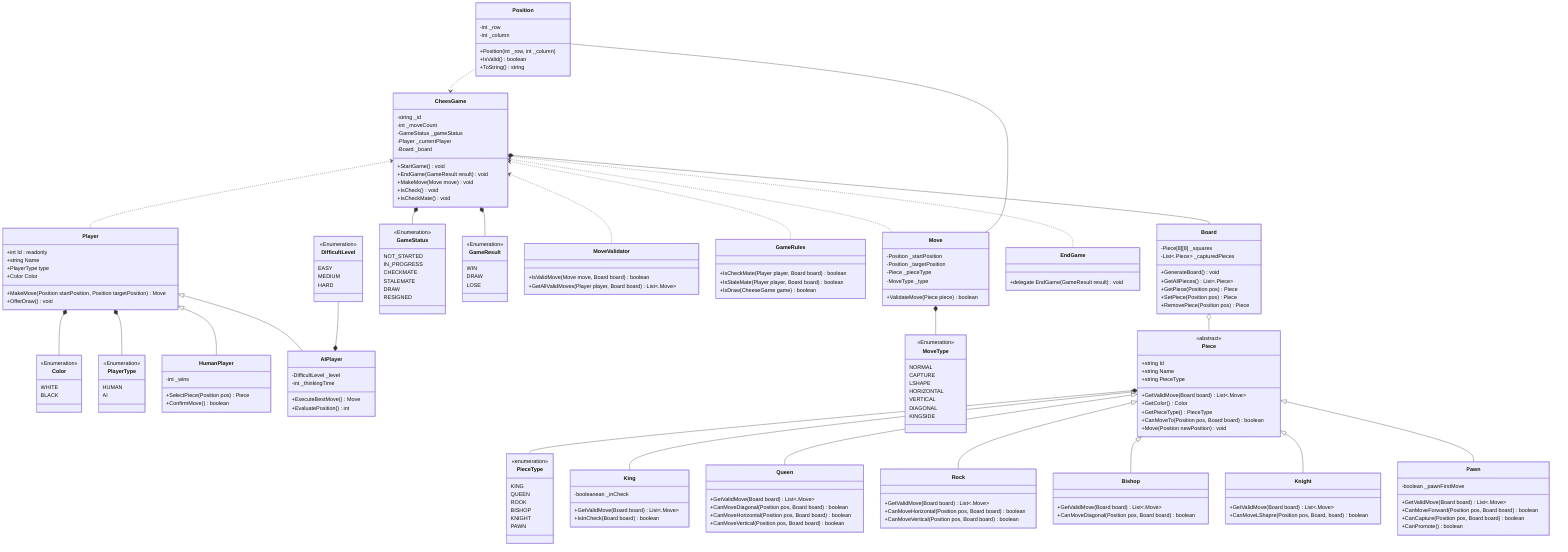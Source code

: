classDiagram
    CheesGame *-- Board
    CheesGame <.. Player
    CheesGame *-- GameStatus
    CheesGame *-- GameResult
    CheesGame <.. MoveValidator
    CheesGame <.. GameRules
    CheesGame <.. Move
    CheesGame <.. EndGame

    Player *-- Color
    Player *-- PlayerType
    Player <|-- HumanPlayer
    Player <|-- AIPlayer

    DifficultLevel --* AIPlayer

    Position -- Move
    Position ..> CheesGame

    Move *-- MoveType

    Board o-- Piece

    Piece *-- PieceType
    Piece <|-- King
    Piece <|-- Queen
    Piece <|-- Rock
    Piece <|-- Bishop
    Piece <|-- Knight
    Piece <|-- Pawn


    class CheesGame {
      -string _id
      -int _moveCount
      -GameStatus _gameStatus
      -Player _currentPlayer
      -Board _board

      +StartGame() void
      +EndGame(GameResult result) void
      +MakeMove(Move move) void
      +IsCheck() void
      +IsCheckMate() void
    }

    class EndGame {
      +delegate EndGame(GameResult result) void
    }

    class Player {
      +int Id : readonly
      +string Name
      +PlayerType type
      +Color Color

      +MakeMove(Position startPosition, Position targetPosition) Move
      +OfferDraw() void
    }

    class HumanPlayer {
      -int _wins

      +SelectPiece(Position pos) Piece
      +ConfirmMove() boolean
    }

    class AIPlayer {
      -DifficultLevel _level
      -int _thinkingTime

      +ExecuteBestMove() Move
      +EvaluatePosition() int
    }

    class Board {
      -Piece[8][8] _squares
      -List~.Piece~ _capturedPieces

      +GenerateBoard() void
      +GetAllPieces() List~.Piece~
      +GetPiece(Position pos) Piece
      +SetPiece(Position pos) Piece
      +RemovePiece(Position pos) Piece
    }

    class Piece {
      <<abstract>>
      +string Id
      +string Name
      +string PieceType

      +GetValidMove(Board board) List~.Move~
      +GetColor() Color
      +GetPieceType() PieceType
      +CanMoveTo(Position pos, Board board) boolean
      +Move(Position newPosition) void
    }

    class King {
      -booleanean _inCheck
      +GetValidMove(Board board) List~.Move~
      +IsInCheck(Board board) boolean
    }

    class Queen {
      +GetValidMove(Board board) List~.Move~
      +CanMoveDiagonal(Position pos, Board board) boolean
      +CanMoveHorizontal(Position pos, Board board) boolean
      +CanMoveVertical(Position pos, Board board) boolean
    }

    class Rock {
      +GetValidMove(Board board) List~.Move~
      +CanMoveHorizontal(Position pos, Board board) boolean
      +CanMoveVertical(Position pos, Board board) boolean
    }

    class Bishop {
      +GetValidMove(Board board) List~.Move~
      +CanMoveDiagonal(Position pos, Board board) boolean
    }

    class Knight {
      +GetValidMove(Board board) List~.Move~
      +CanMoveLShapre(Position pos, Board, board) boolean
    }

    class Pawn {
      -boolean _pawnFirstMove

      +GetValidMove(Board board) List~.Move~
      +CanMoveForward(Position pos, Board board) boolean
      +CanCapture(Position pos, Board board) boolean
      +CanPromote() boolean
    }

    class Position {
      -int _row
      -int _column

      +Position(int _row, int _column)
      +IsValid() boolean
      +ToString() string
    }

    class Move {
      -Position _startPosition
      -Position _targetPosition
      -Piece _pieceType
      -MoveType _type

      +ValidateMove(Piece piece) boolean
    }

    class MoveValidator {
      +IsValidMove(Move move, Board board) boolean
      +GetAllValidMoves(Player player, Board board) List~.Move~
    }

    class GameRules {
      +IsCheckMate(Player player, Board board) boolean
      +IsStaleMate(Player player, Board board) boolean
      +IsDraw(CheeseGame game) boolean
    }

    class Color {
      <<Enumeration>>
      WHITE
      BLACK
    }

    class GameStatus {
      <<Enumeration>>
      NOT_STARTED
      IN_PROGRESS
      CHECKMATE
      STALEMATE
      DRAW
      RESIGNED
    }

    class GameResult {
      <<Enumeration>>
      WIN
      DRAW
      LOSE
    }

    class PlayerType {
      <<Enumeration>>
      HUMAN
      AI
    }

    class DifficultLevel {
      <<Enumeration>>
      EASY
      MEDIUM
      HARD
    }

    class MoveType {
      <<Enumeration>>
      NORMAL
      CAPTURE
      LSHAPE
      HORIZONTAL
      VERTICAL
      DIAGONAL
      KINGSIDE
    }

    class PieceType {
      <<enumeration>>
      KING
      QUEEN
      ROOK
      BISHOP
      KNIGHT
      PAWN
    }